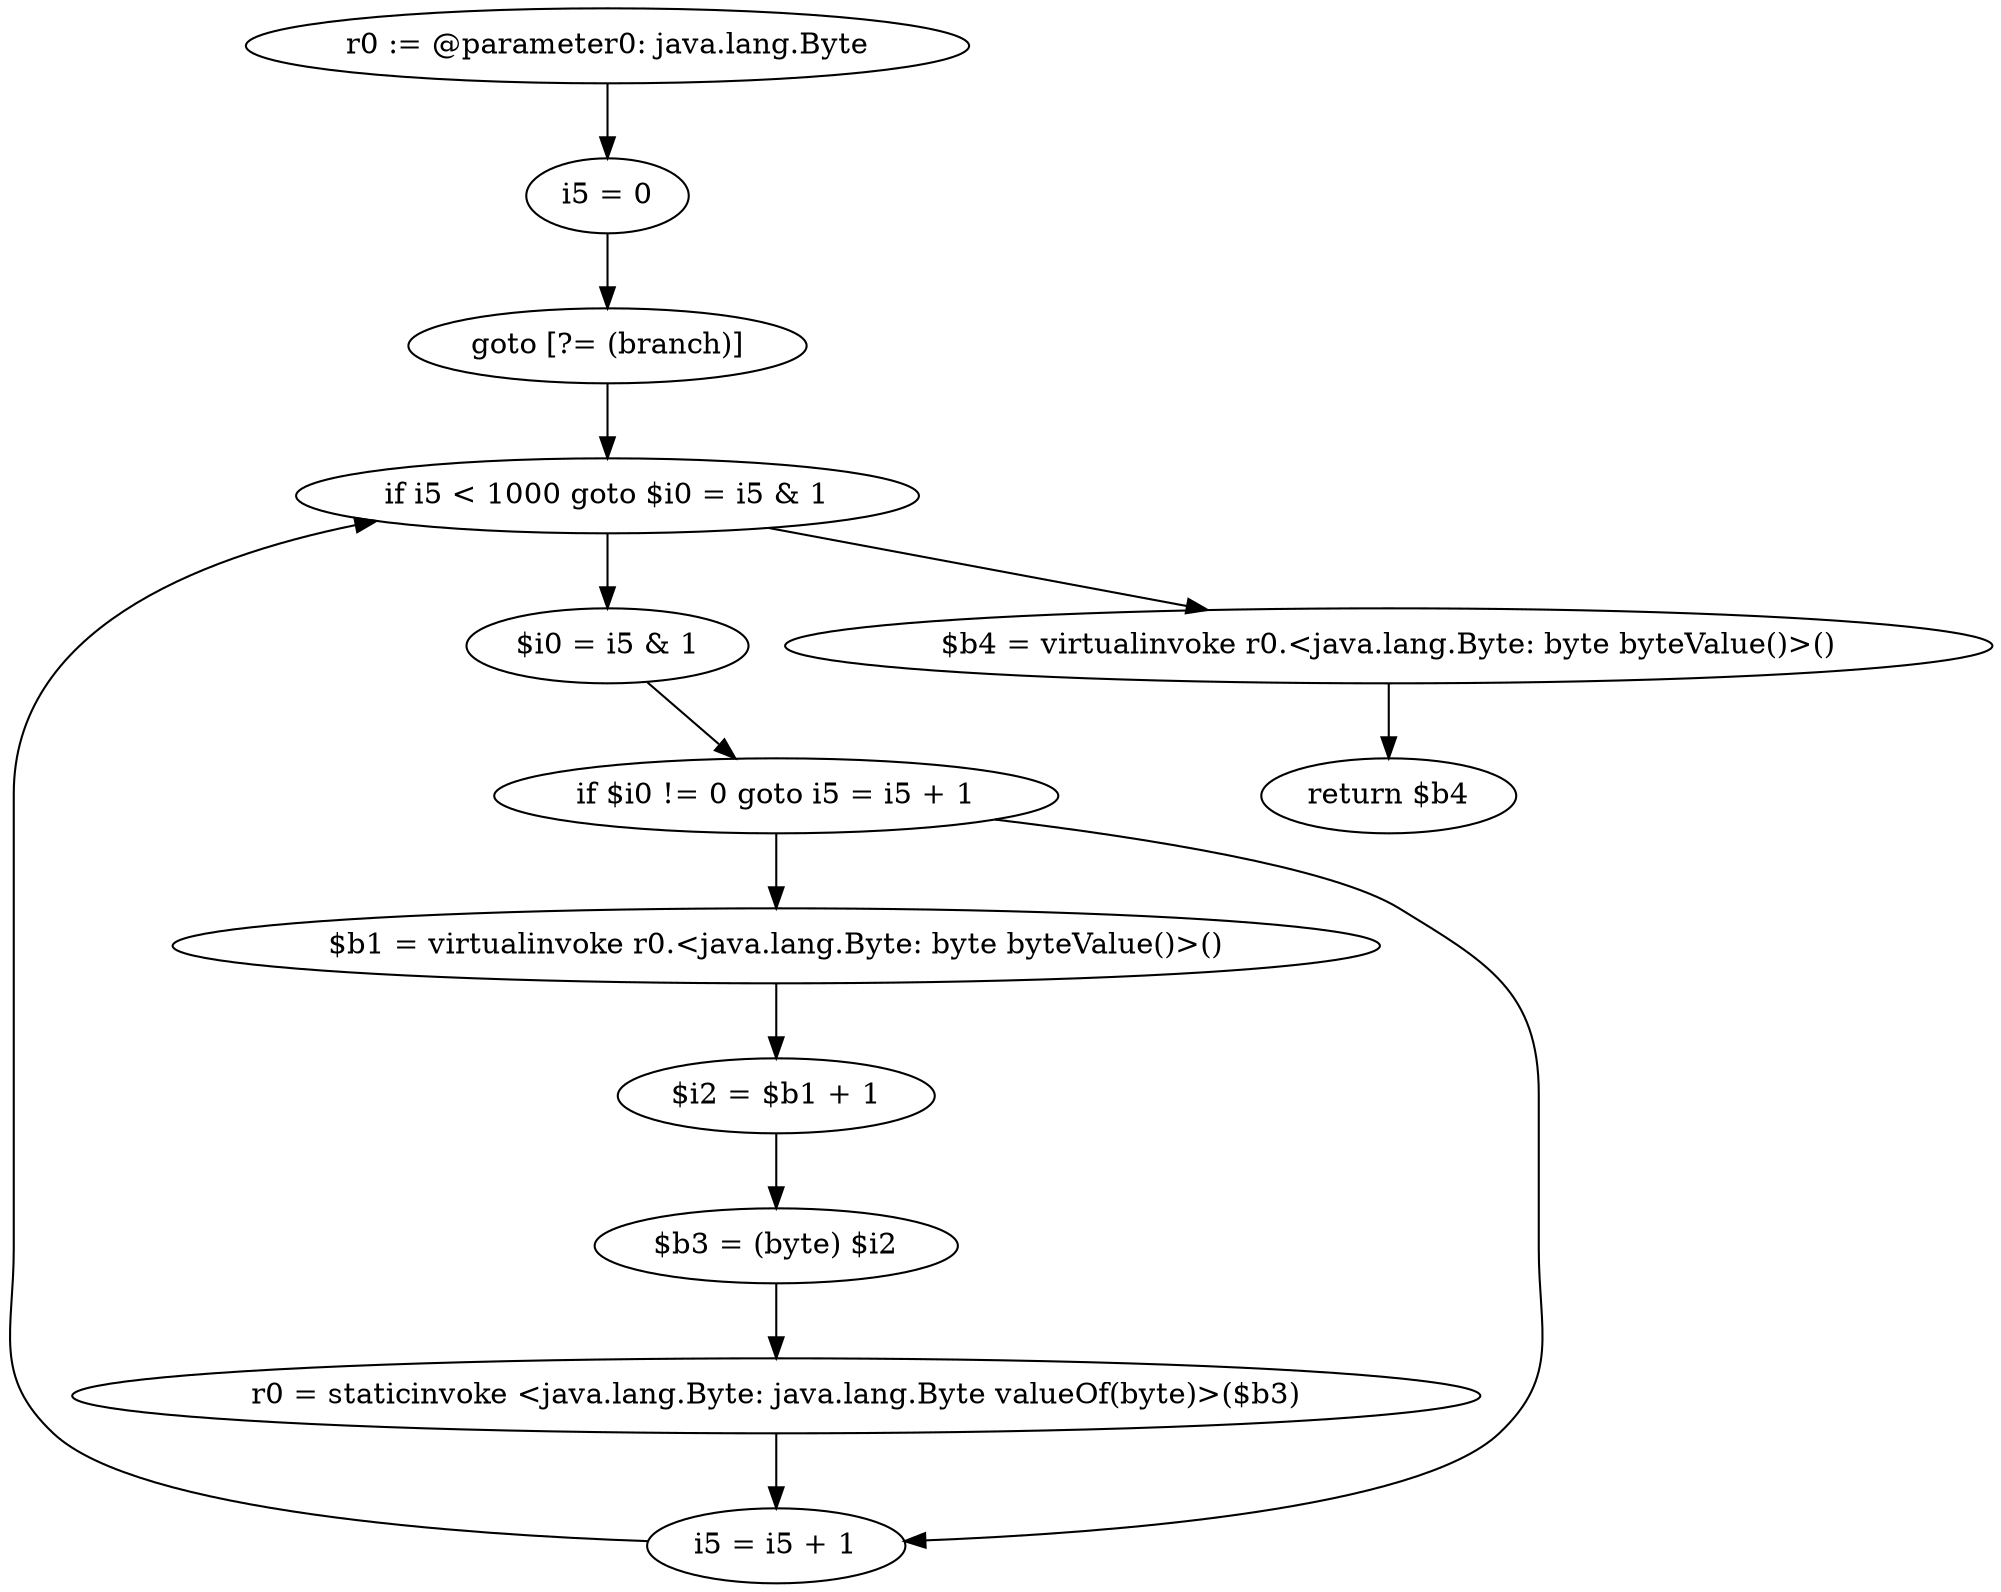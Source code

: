 digraph "unitGraph" {
    "r0 := @parameter0: java.lang.Byte"
    "i5 = 0"
    "goto [?= (branch)]"
    "$i0 = i5 & 1"
    "if $i0 != 0 goto i5 = i5 + 1"
    "$b1 = virtualinvoke r0.<java.lang.Byte: byte byteValue()>()"
    "$i2 = $b1 + 1"
    "$b3 = (byte) $i2"
    "r0 = staticinvoke <java.lang.Byte: java.lang.Byte valueOf(byte)>($b3)"
    "i5 = i5 + 1"
    "if i5 < 1000 goto $i0 = i5 & 1"
    "$b4 = virtualinvoke r0.<java.lang.Byte: byte byteValue()>()"
    "return $b4"
    "r0 := @parameter0: java.lang.Byte"->"i5 = 0";
    "i5 = 0"->"goto [?= (branch)]";
    "goto [?= (branch)]"->"if i5 < 1000 goto $i0 = i5 & 1";
    "$i0 = i5 & 1"->"if $i0 != 0 goto i5 = i5 + 1";
    "if $i0 != 0 goto i5 = i5 + 1"->"$b1 = virtualinvoke r0.<java.lang.Byte: byte byteValue()>()";
    "if $i0 != 0 goto i5 = i5 + 1"->"i5 = i5 + 1";
    "$b1 = virtualinvoke r0.<java.lang.Byte: byte byteValue()>()"->"$i2 = $b1 + 1";
    "$i2 = $b1 + 1"->"$b3 = (byte) $i2";
    "$b3 = (byte) $i2"->"r0 = staticinvoke <java.lang.Byte: java.lang.Byte valueOf(byte)>($b3)";
    "r0 = staticinvoke <java.lang.Byte: java.lang.Byte valueOf(byte)>($b3)"->"i5 = i5 + 1";
    "i5 = i5 + 1"->"if i5 < 1000 goto $i0 = i5 & 1";
    "if i5 < 1000 goto $i0 = i5 & 1"->"$b4 = virtualinvoke r0.<java.lang.Byte: byte byteValue()>()";
    "if i5 < 1000 goto $i0 = i5 & 1"->"$i0 = i5 & 1";
    "$b4 = virtualinvoke r0.<java.lang.Byte: byte byteValue()>()"->"return $b4";
}
